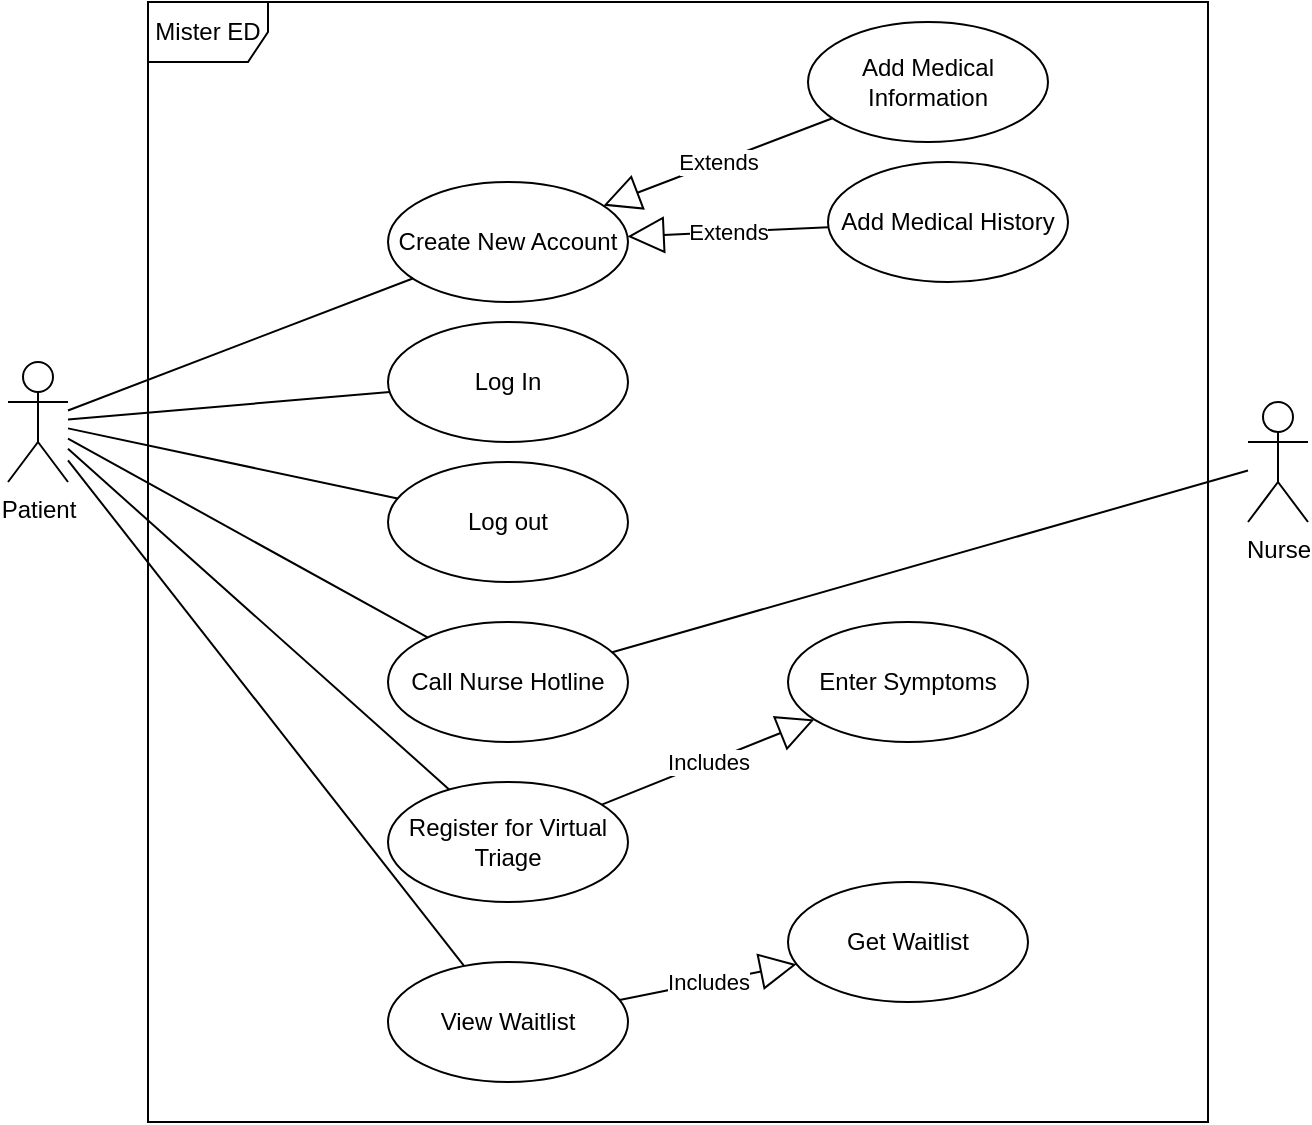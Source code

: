 <mxfile version="24.7.13">
  <diagram name="Page-1" id="POjWEP2f18WCFqWoDT05">
    <mxGraphModel dx="794" dy="420" grid="1" gridSize="10" guides="1" tooltips="1" connect="1" arrows="1" fold="1" page="1" pageScale="1" pageWidth="850" pageHeight="1100" math="0" shadow="0">
      <root>
        <mxCell id="0" />
        <mxCell id="1" parent="0" />
        <mxCell id="nqFmswFfyf5B56kGS30E-1" value="Patient" style="shape=umlActor;verticalLabelPosition=bottom;verticalAlign=top;html=1;outlineConnect=0;" vertex="1" parent="1">
          <mxGeometry x="100" y="180" width="30" height="60" as="geometry" />
        </mxCell>
        <mxCell id="nqFmswFfyf5B56kGS30E-2" value="Create New Account" style="ellipse;whiteSpace=wrap;html=1;" vertex="1" parent="1">
          <mxGeometry x="290" y="90" width="120" height="60" as="geometry" />
        </mxCell>
        <mxCell id="nqFmswFfyf5B56kGS30E-3" value="" style="endArrow=none;html=1;rounded=0;" edge="1" parent="1" source="nqFmswFfyf5B56kGS30E-1" target="nqFmswFfyf5B56kGS30E-2">
          <mxGeometry width="50" height="50" relative="1" as="geometry">
            <mxPoint x="380" y="250" as="sourcePoint" />
            <mxPoint x="430" y="200" as="targetPoint" />
          </mxGeometry>
        </mxCell>
        <mxCell id="nqFmswFfyf5B56kGS30E-5" value="Add Medical Information" style="ellipse;whiteSpace=wrap;html=1;" vertex="1" parent="1">
          <mxGeometry x="500" y="10" width="120" height="60" as="geometry" />
        </mxCell>
        <mxCell id="nqFmswFfyf5B56kGS30E-7" value="Extends" style="endArrow=block;endSize=16;endFill=0;html=1;rounded=0;" edge="1" parent="1" source="nqFmswFfyf5B56kGS30E-5" target="nqFmswFfyf5B56kGS30E-2">
          <mxGeometry width="160" relative="1" as="geometry">
            <mxPoint x="330" y="220" as="sourcePoint" />
            <mxPoint x="490" y="220" as="targetPoint" />
          </mxGeometry>
        </mxCell>
        <mxCell id="nqFmswFfyf5B56kGS30E-8" value="Add Medical History" style="ellipse;whiteSpace=wrap;html=1;" vertex="1" parent="1">
          <mxGeometry x="510" y="80" width="120" height="60" as="geometry" />
        </mxCell>
        <mxCell id="nqFmswFfyf5B56kGS30E-9" value="Extends" style="endArrow=block;endSize=16;endFill=0;html=1;rounded=0;" edge="1" parent="1" source="nqFmswFfyf5B56kGS30E-8" target="nqFmswFfyf5B56kGS30E-2">
          <mxGeometry width="160" relative="1" as="geometry">
            <mxPoint x="522" y="68" as="sourcePoint" />
            <mxPoint x="408" y="112" as="targetPoint" />
          </mxGeometry>
        </mxCell>
        <mxCell id="nqFmswFfyf5B56kGS30E-10" value="Log In" style="ellipse;whiteSpace=wrap;html=1;" vertex="1" parent="1">
          <mxGeometry x="290" y="160" width="120" height="60" as="geometry" />
        </mxCell>
        <mxCell id="nqFmswFfyf5B56kGS30E-11" value="" style="endArrow=none;html=1;rounded=0;" edge="1" parent="1" source="nqFmswFfyf5B56kGS30E-1" target="nqFmswFfyf5B56kGS30E-10">
          <mxGeometry width="50" height="50" relative="1" as="geometry">
            <mxPoint x="140" y="214" as="sourcePoint" />
            <mxPoint x="312" y="148" as="targetPoint" />
          </mxGeometry>
        </mxCell>
        <mxCell id="nqFmswFfyf5B56kGS30E-12" value="Log out" style="ellipse;whiteSpace=wrap;html=1;" vertex="1" parent="1">
          <mxGeometry x="290" y="230" width="120" height="60" as="geometry" />
        </mxCell>
        <mxCell id="nqFmswFfyf5B56kGS30E-13" value="" style="endArrow=none;html=1;rounded=0;" edge="1" parent="1" source="nqFmswFfyf5B56kGS30E-1" target="nqFmswFfyf5B56kGS30E-12">
          <mxGeometry width="50" height="50" relative="1" as="geometry">
            <mxPoint x="140" y="219" as="sourcePoint" />
            <mxPoint x="301" y="205" as="targetPoint" />
          </mxGeometry>
        </mxCell>
        <mxCell id="nqFmswFfyf5B56kGS30E-14" value="Call Nurse Hotline" style="ellipse;whiteSpace=wrap;html=1;" vertex="1" parent="1">
          <mxGeometry x="290" y="310" width="120" height="60" as="geometry" />
        </mxCell>
        <mxCell id="nqFmswFfyf5B56kGS30E-15" value="" style="endArrow=none;html=1;rounded=0;" edge="1" parent="1" source="nqFmswFfyf5B56kGS30E-1" target="nqFmswFfyf5B56kGS30E-14">
          <mxGeometry width="50" height="50" relative="1" as="geometry">
            <mxPoint x="140" y="223" as="sourcePoint" />
            <mxPoint x="305" y="258" as="targetPoint" />
          </mxGeometry>
        </mxCell>
        <mxCell id="nqFmswFfyf5B56kGS30E-16" value="Nurse" style="shape=umlActor;verticalLabelPosition=bottom;verticalAlign=top;html=1;" vertex="1" parent="1">
          <mxGeometry x="720" y="200" width="30" height="60" as="geometry" />
        </mxCell>
        <mxCell id="nqFmswFfyf5B56kGS30E-17" value="" style="endArrow=none;html=1;rounded=0;" edge="1" parent="1" source="nqFmswFfyf5B56kGS30E-14" target="nqFmswFfyf5B56kGS30E-16">
          <mxGeometry width="50" height="50" relative="1" as="geometry">
            <mxPoint x="140" y="228" as="sourcePoint" />
            <mxPoint x="320" y="328" as="targetPoint" />
          </mxGeometry>
        </mxCell>
        <mxCell id="nqFmswFfyf5B56kGS30E-18" value="Register for Virtual Triage" style="ellipse;whiteSpace=wrap;html=1;" vertex="1" parent="1">
          <mxGeometry x="290" y="390" width="120" height="60" as="geometry" />
        </mxCell>
        <mxCell id="nqFmswFfyf5B56kGS30E-19" value="" style="endArrow=none;html=1;rounded=0;" edge="1" parent="1" source="nqFmswFfyf5B56kGS30E-1" target="nqFmswFfyf5B56kGS30E-18">
          <mxGeometry width="50" height="50" relative="1" as="geometry">
            <mxPoint x="140" y="228" as="sourcePoint" />
            <mxPoint x="320" y="328" as="targetPoint" />
          </mxGeometry>
        </mxCell>
        <mxCell id="nqFmswFfyf5B56kGS30E-20" value="Enter Symptoms" style="ellipse;whiteSpace=wrap;html=1;" vertex="1" parent="1">
          <mxGeometry x="490" y="310" width="120" height="60" as="geometry" />
        </mxCell>
        <mxCell id="nqFmswFfyf5B56kGS30E-21" value="Includes" style="endArrow=block;endSize=16;endFill=0;html=1;rounded=0;" edge="1" parent="1" source="nqFmswFfyf5B56kGS30E-18" target="nqFmswFfyf5B56kGS30E-20">
          <mxGeometry width="160" relative="1" as="geometry">
            <mxPoint x="320" y="310" as="sourcePoint" />
            <mxPoint x="480" y="430" as="targetPoint" />
          </mxGeometry>
        </mxCell>
        <mxCell id="nqFmswFfyf5B56kGS30E-22" value="View Waitlist" style="ellipse;whiteSpace=wrap;html=1;" vertex="1" parent="1">
          <mxGeometry x="290" y="480" width="120" height="60" as="geometry" />
        </mxCell>
        <mxCell id="nqFmswFfyf5B56kGS30E-23" value="" style="endArrow=none;html=1;rounded=0;" edge="1" parent="1" source="nqFmswFfyf5B56kGS30E-1" target="nqFmswFfyf5B56kGS30E-22">
          <mxGeometry width="50" height="50" relative="1" as="geometry">
            <mxPoint x="140" y="233" as="sourcePoint" />
            <mxPoint x="331" y="404" as="targetPoint" />
          </mxGeometry>
        </mxCell>
        <mxCell id="nqFmswFfyf5B56kGS30E-24" value="Get Waitlist" style="ellipse;whiteSpace=wrap;html=1;" vertex="1" parent="1">
          <mxGeometry x="490" y="440" width="120" height="60" as="geometry" />
        </mxCell>
        <mxCell id="nqFmswFfyf5B56kGS30E-25" value="Includes" style="endArrow=block;endSize=16;endFill=0;html=1;rounded=0;" edge="1" parent="1" source="nqFmswFfyf5B56kGS30E-22" target="nqFmswFfyf5B56kGS30E-24">
          <mxGeometry width="160" relative="1" as="geometry">
            <mxPoint x="513" y="369" as="sourcePoint" />
            <mxPoint x="430" y="430" as="targetPoint" />
          </mxGeometry>
        </mxCell>
        <mxCell id="nqFmswFfyf5B56kGS30E-26" value="Mister ED" style="shape=umlFrame;whiteSpace=wrap;html=1;pointerEvents=0;" vertex="1" parent="1">
          <mxGeometry x="170" width="530" height="560" as="geometry" />
        </mxCell>
      </root>
    </mxGraphModel>
  </diagram>
</mxfile>
